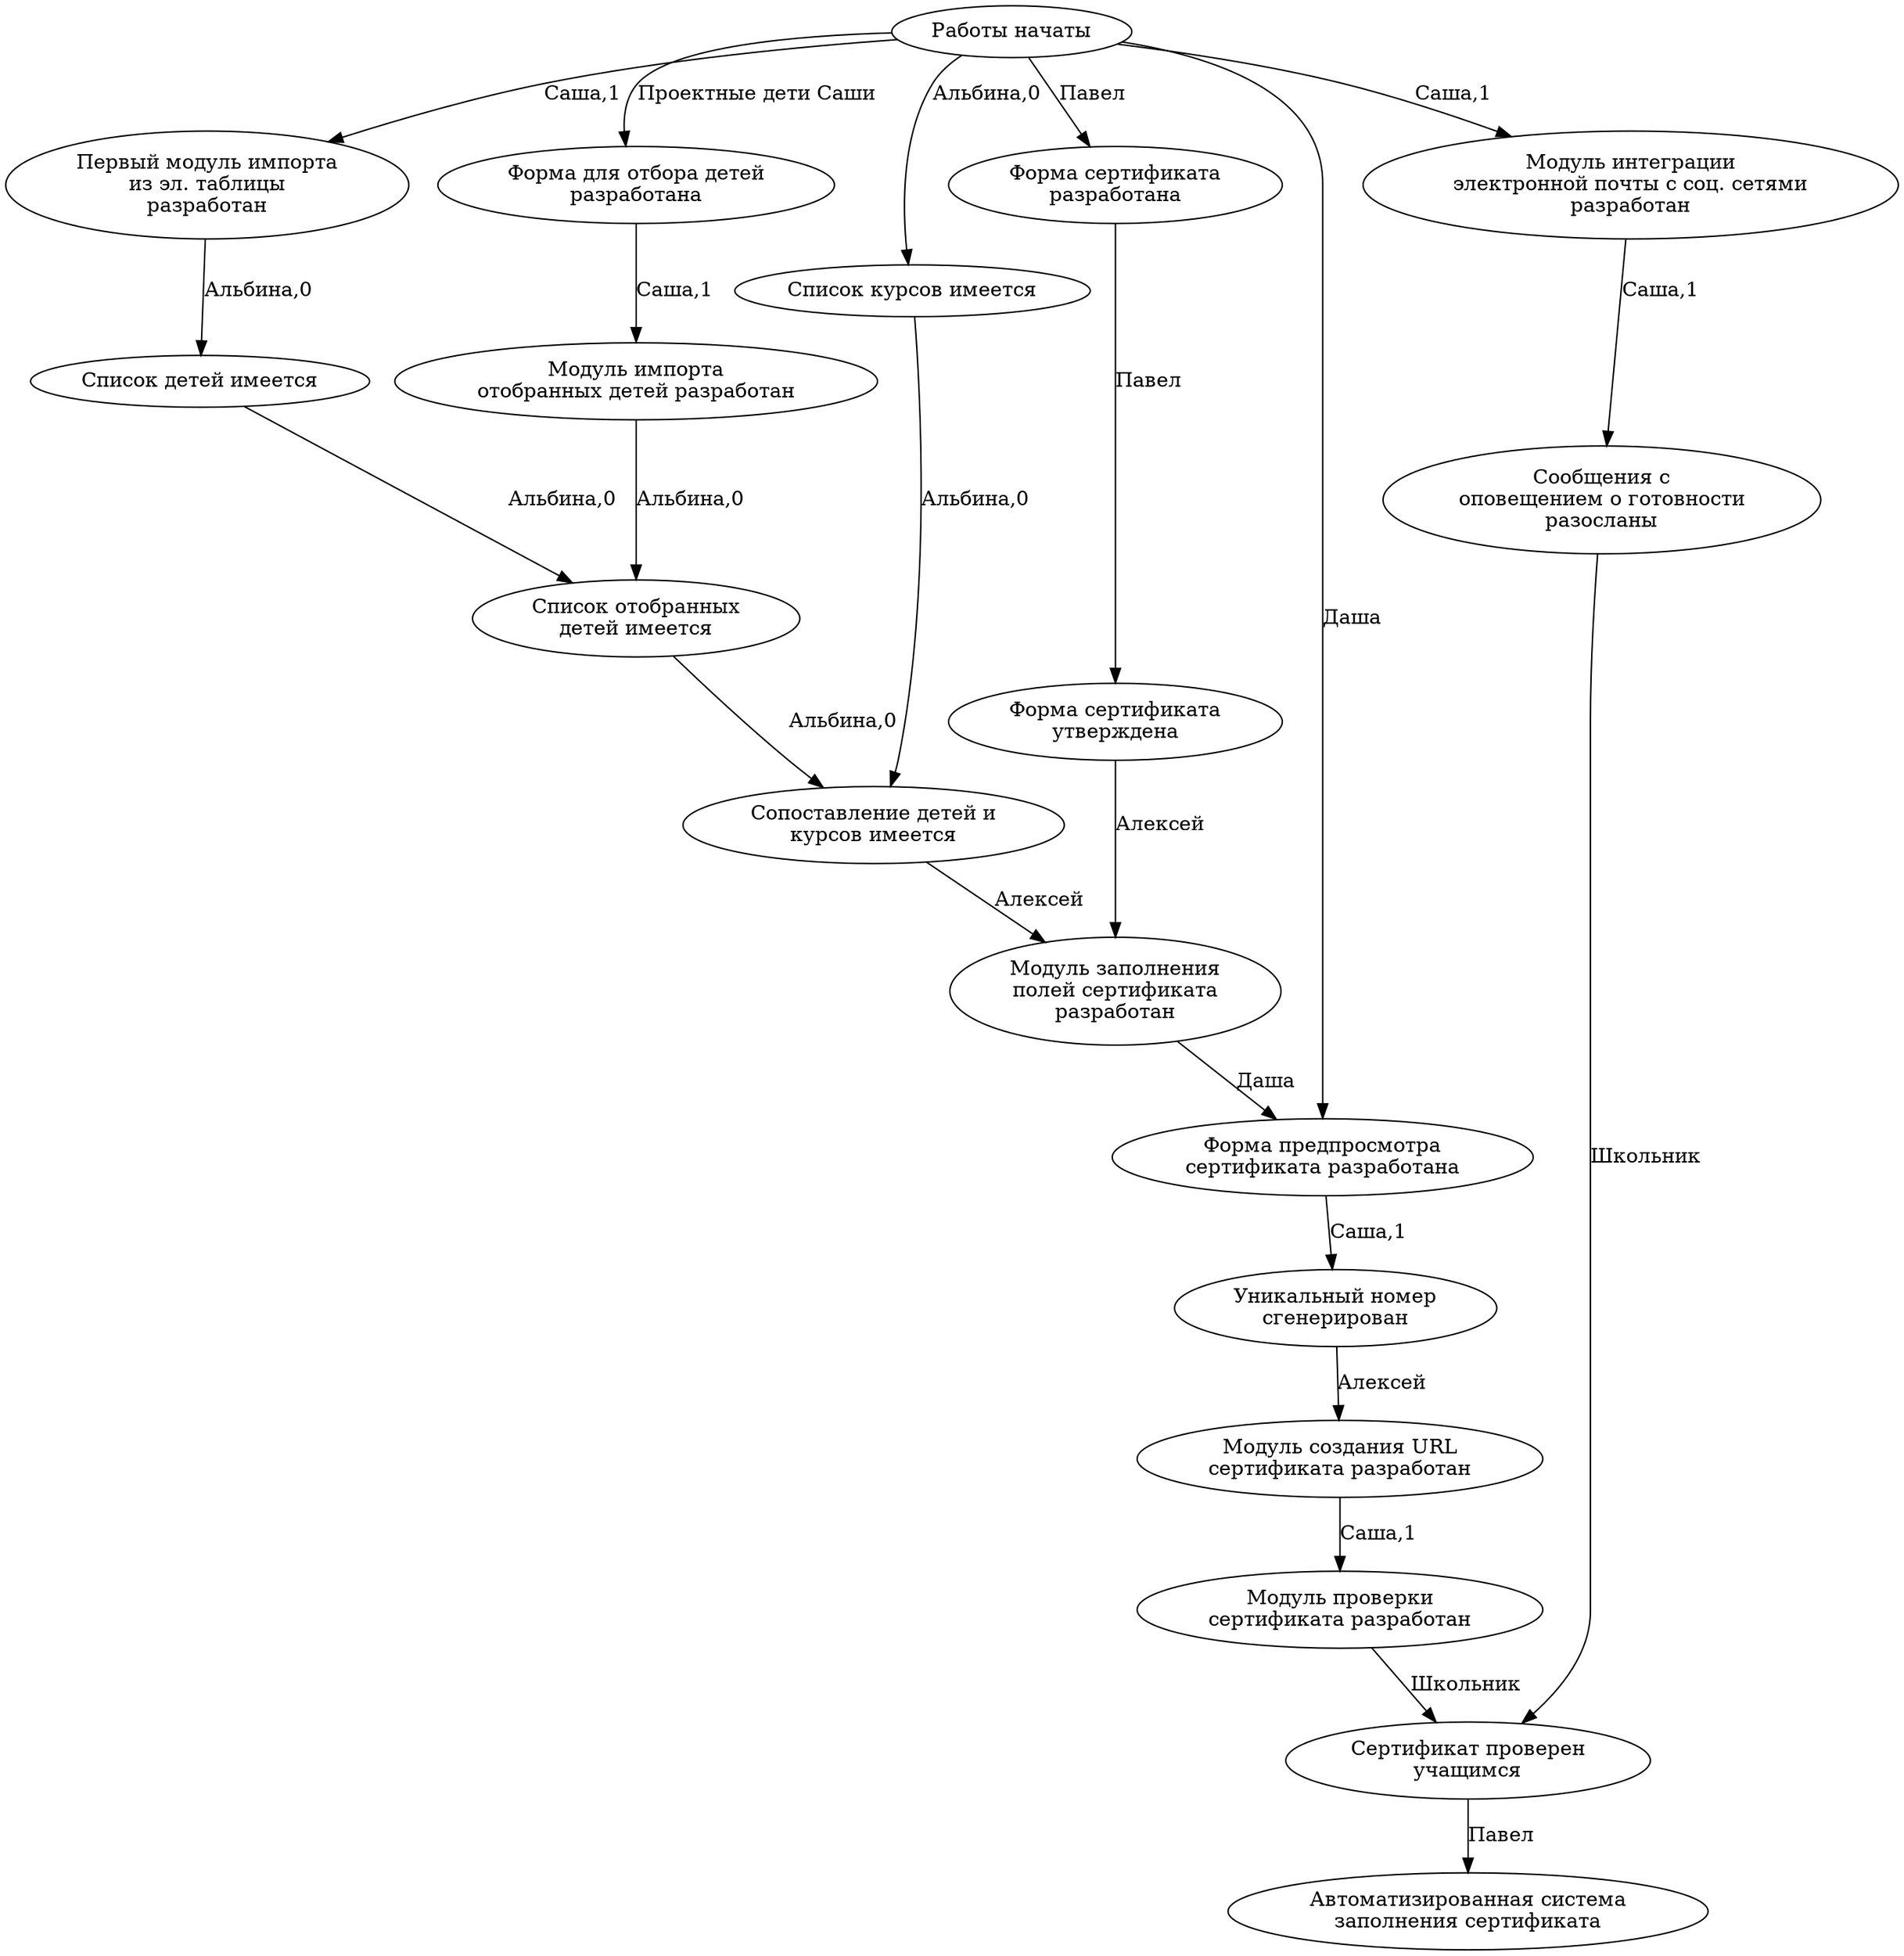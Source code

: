 digraph g {
	rankdir = TL
	"Работы начаты" -> "Первый модуль импорта\nиз эл. таблицы\nразработан" [label="Саша,1"]
	"Первый модуль импорта\nиз эл. таблицы\nразработан" -> "Список детей имеется" [label="Альбина,0"]
	"Список детей имеется" -> "Список отобранных\nдетей имеется" [label="Альбина,0"]
	
	"Работы начаты" -> "Форма для отбора детей\nразработана" [label="Проектные дети Саши"]
	"Форма для отбора детей\nразработана" -> "Модуль импорта\nотобранных детей разработан" [label="Саша,1"]
	"Модуль импорта\nотобранных детей разработан" -> "Список отобранных\nдетей имеется" [label="Альбина,0"]
	"Список отобранных\nдетей имеется" -> "Сопоставление детей и\nкурсов имеется" [label="Альбина,0"]
	
	"Работы начаты" -> "Список курсов имеется" [label="Альбина,0"]
	"Список курсов имеется" -> "Сопоставление детей и\nкурсов имеется" [label="Альбина,0"]
	"Сопоставление детей и\nкурсов имеется" -> "Модуль заполнения\nполей сертификата\nразработан" [label="Алексей"]
	
	"Работы начаты" -> "Форма сертификата\nразработана" [label="Павел"]
	"Форма сертификата\nразработана" -> "Форма сертификата\nутверждена" [label="Павел"]
	"Форма сертификата\nутверждена" -> "Модуль заполнения\nполей сертификата\nразработан" [label="Алексей"]
	"Модуль заполнения\nполей сертификата\nразработан" -> "Форма предпросмотра\nсертификата разработана" [label="Даша"]
	
	"Работы начаты" -> "Форма предпросмотра\nсертификата разработана" [label="Даша"]
	"Форма предпросмотра\nсертификата разработана" -> "Уникальный номер\nсгенерирован" [label="Саша,1"]
	"Сообщения с\nоповещением о готовности\nразосланы" -> "Сертификат проверен\nучащимся" [label="Школьник"]
	
	"Работы начаты" -> "Модуль интеграции\nэлектронной почты с соц. сетями\nразработан" [label="Саша,1"]
	"Модуль интеграции\nэлектронной почты с соц. сетями\nразработан" -> "Сообщения с\nоповещением о готовности\nразосланы" [label="Саша,1"]
	"Уникальный номер\nсгенерирован" -> "Модуль создания URL\nсертификата разработан" [label="Алексей"]
	"Модуль создания URL\nсертификата разработан" -> "Модуль проверки\nсертификата разработан" [label="Саша,1"]
	"Модуль проверки\nсертификата разработан" -> "Сертификат проверен\nучащимся" [label="Школьник"]
	"Сертификат проверен\nучащимся" -> "Автоматизированная система\nзаполнения сертификата" [label="Павел"]
	
}

